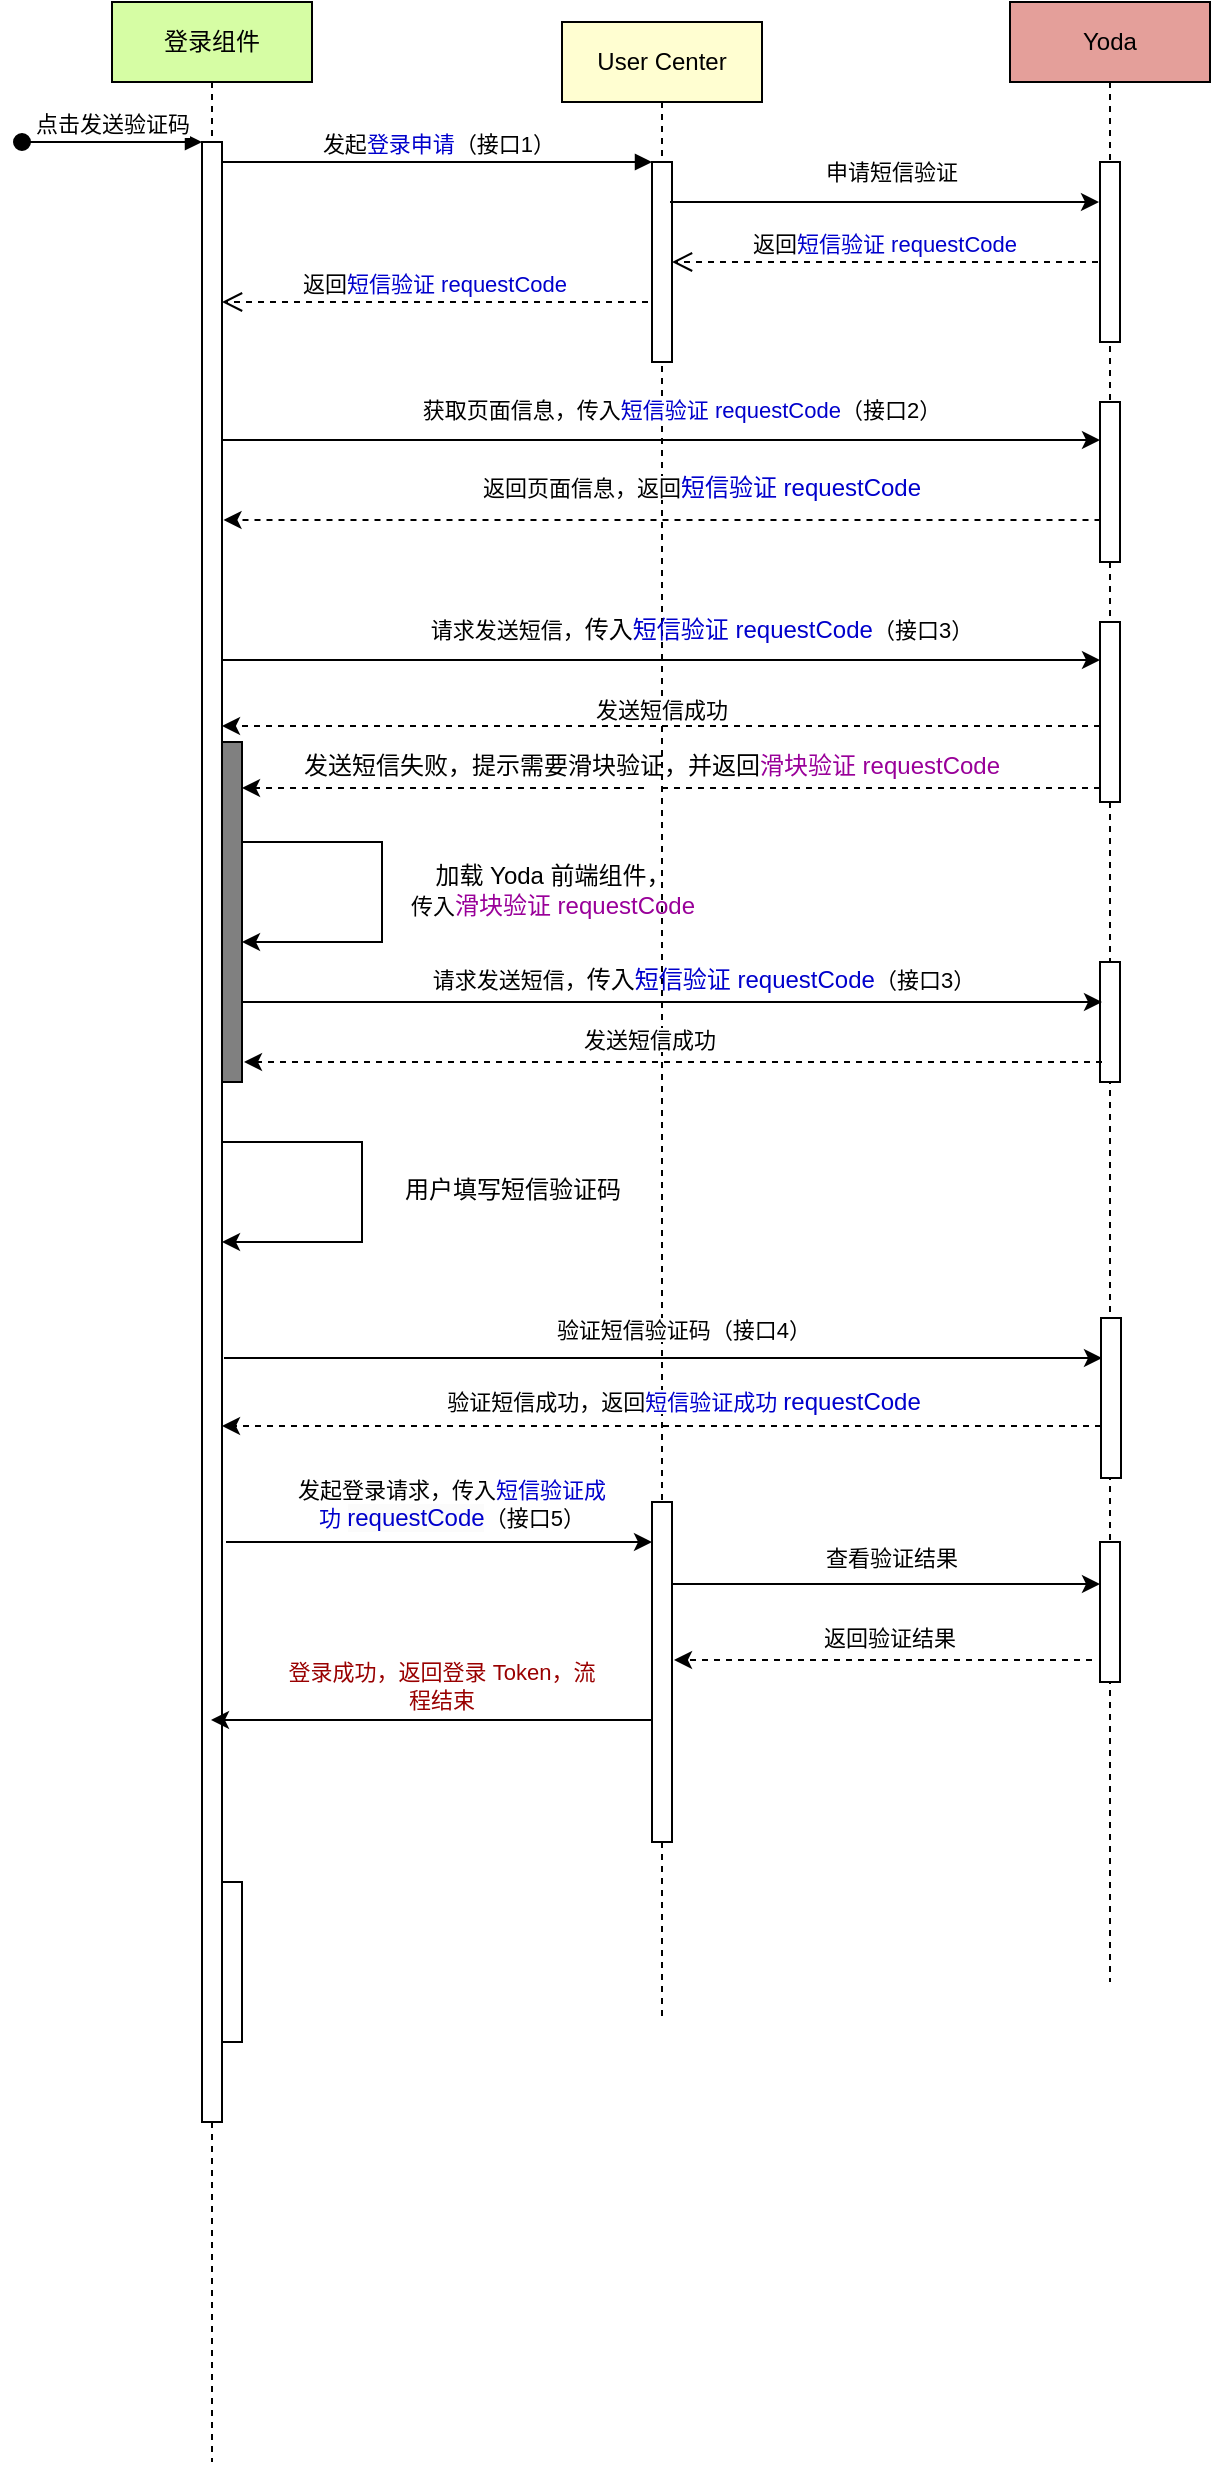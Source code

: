<mxfile version="21.0.8" type="github">
  <diagram name="Page-1" id="2YBvvXClWsGukQMizWep">
    <mxGraphModel dx="1306" dy="720" grid="1" gridSize="10" guides="1" tooltips="1" connect="1" arrows="1" fold="1" page="1" pageScale="1" pageWidth="850" pageHeight="1400" math="0" shadow="0">
      <root>
        <mxCell id="0" />
        <mxCell id="1" parent="0" />
        <mxCell id="aM9ryv3xv72pqoxQDRHE-1" value="登录组件" style="shape=umlLifeline;perimeter=lifelinePerimeter;whiteSpace=wrap;html=1;container=0;dropTarget=0;collapsible=0;recursiveResize=0;outlineConnect=0;portConstraint=eastwest;newEdgeStyle={&quot;edgeStyle&quot;:&quot;elbowEdgeStyle&quot;,&quot;elbow&quot;:&quot;vertical&quot;,&quot;curved&quot;:0,&quot;rounded&quot;:0};fillColor=#D6FDA4;" parent="1" vertex="1">
          <mxGeometry x="145" y="70" width="100" height="1230" as="geometry" />
        </mxCell>
        <mxCell id="aM9ryv3xv72pqoxQDRHE-2" value="" style="html=1;points=[];perimeter=orthogonalPerimeter;outlineConnect=0;targetShapes=umlLifeline;portConstraint=eastwest;newEdgeStyle={&quot;edgeStyle&quot;:&quot;elbowEdgeStyle&quot;,&quot;elbow&quot;:&quot;vertical&quot;,&quot;curved&quot;:0,&quot;rounded&quot;:0};" parent="aM9ryv3xv72pqoxQDRHE-1" vertex="1">
          <mxGeometry x="45" y="70" width="10" height="990" as="geometry" />
        </mxCell>
        <mxCell id="aM9ryv3xv72pqoxQDRHE-3" value="点击发送验证码" style="html=1;verticalAlign=bottom;startArrow=oval;endArrow=block;startSize=8;edgeStyle=elbowEdgeStyle;elbow=vertical;curved=0;rounded=0;" parent="aM9ryv3xv72pqoxQDRHE-1" target="aM9ryv3xv72pqoxQDRHE-2" edge="1">
          <mxGeometry relative="1" as="geometry">
            <mxPoint x="-45" y="70" as="sourcePoint" />
          </mxGeometry>
        </mxCell>
        <mxCell id="aM9ryv3xv72pqoxQDRHE-4" value="" style="html=1;points=[];perimeter=orthogonalPerimeter;outlineConnect=0;targetShapes=umlLifeline;portConstraint=eastwest;newEdgeStyle={&quot;edgeStyle&quot;:&quot;elbowEdgeStyle&quot;,&quot;elbow&quot;:&quot;vertical&quot;,&quot;curved&quot;:0,&quot;rounded&quot;:0};" parent="aM9ryv3xv72pqoxQDRHE-1" vertex="1">
          <mxGeometry x="55" y="940" width="10" height="80" as="geometry" />
        </mxCell>
        <mxCell id="bPiqmxIRWB-NMURWcTcw-40" value="" style="html=1;points=[];perimeter=orthogonalPerimeter;outlineConnect=0;targetShapes=umlLifeline;portConstraint=eastwest;newEdgeStyle={&quot;edgeStyle&quot;:&quot;elbowEdgeStyle&quot;,&quot;elbow&quot;:&quot;vertical&quot;,&quot;curved&quot;:0,&quot;rounded&quot;:0};fillColor=#808080;" vertex="1" parent="aM9ryv3xv72pqoxQDRHE-1">
          <mxGeometry x="55" y="370" width="10" height="170" as="geometry" />
        </mxCell>
        <mxCell id="aM9ryv3xv72pqoxQDRHE-5" value="User Center" style="shape=umlLifeline;perimeter=lifelinePerimeter;whiteSpace=wrap;html=1;container=0;dropTarget=0;collapsible=0;recursiveResize=0;outlineConnect=0;portConstraint=eastwest;newEdgeStyle={&quot;edgeStyle&quot;:&quot;elbowEdgeStyle&quot;,&quot;elbow&quot;:&quot;vertical&quot;,&quot;curved&quot;:0,&quot;rounded&quot;:0};fillColor=#FFFED1;" parent="1" vertex="1">
          <mxGeometry x="370" y="80" width="100" height="1000" as="geometry" />
        </mxCell>
        <mxCell id="aM9ryv3xv72pqoxQDRHE-6" value="" style="html=1;points=[];perimeter=orthogonalPerimeter;outlineConnect=0;targetShapes=umlLifeline;portConstraint=eastwest;newEdgeStyle={&quot;edgeStyle&quot;:&quot;elbowEdgeStyle&quot;,&quot;elbow&quot;:&quot;vertical&quot;,&quot;curved&quot;:0,&quot;rounded&quot;:0};" parent="aM9ryv3xv72pqoxQDRHE-5" vertex="1">
          <mxGeometry x="45" y="70" width="10" height="100" as="geometry" />
        </mxCell>
        <mxCell id="bPiqmxIRWB-NMURWcTcw-8" value="" style="html=1;points=[];perimeter=orthogonalPerimeter;outlineConnect=0;targetShapes=umlLifeline;portConstraint=eastwest;newEdgeStyle={&quot;edgeStyle&quot;:&quot;elbowEdgeStyle&quot;,&quot;elbow&quot;:&quot;vertical&quot;,&quot;curved&quot;:0,&quot;rounded&quot;:0};" vertex="1" parent="aM9ryv3xv72pqoxQDRHE-5">
          <mxGeometry x="45" y="740" width="10" height="170" as="geometry" />
        </mxCell>
        <mxCell id="aM9ryv3xv72pqoxQDRHE-7" value="发起&lt;font color=&quot;#0000cc&quot;&gt;登录申请&lt;/font&gt;（接口1）" style="html=1;verticalAlign=bottom;endArrow=block;edgeStyle=elbowEdgeStyle;elbow=horizontal;curved=0;rounded=0;" parent="1" source="aM9ryv3xv72pqoxQDRHE-2" target="aM9ryv3xv72pqoxQDRHE-6" edge="1">
          <mxGeometry x="0.005" relative="1" as="geometry">
            <mxPoint x="300" y="160" as="sourcePoint" />
            <Array as="points">
              <mxPoint x="285" y="150" />
            </Array>
            <mxPoint as="offset" />
          </mxGeometry>
        </mxCell>
        <mxCell id="bPiqmxIRWB-NMURWcTcw-1" value="Yoda" style="shape=umlLifeline;perimeter=lifelinePerimeter;whiteSpace=wrap;html=1;container=0;dropTarget=0;collapsible=0;recursiveResize=0;outlineConnect=0;portConstraint=eastwest;newEdgeStyle={&quot;edgeStyle&quot;:&quot;elbowEdgeStyle&quot;,&quot;elbow&quot;:&quot;vertical&quot;,&quot;curved&quot;:0,&quot;rounded&quot;:0};fillColor=#E49F9A;" vertex="1" parent="1">
          <mxGeometry x="594" y="70" width="100" height="990" as="geometry" />
        </mxCell>
        <mxCell id="bPiqmxIRWB-NMURWcTcw-2" value="" style="html=1;points=[];perimeter=orthogonalPerimeter;outlineConnect=0;targetShapes=umlLifeline;portConstraint=eastwest;newEdgeStyle={&quot;edgeStyle&quot;:&quot;elbowEdgeStyle&quot;,&quot;elbow&quot;:&quot;vertical&quot;,&quot;curved&quot;:0,&quot;rounded&quot;:0};" vertex="1" parent="bPiqmxIRWB-NMURWcTcw-1">
          <mxGeometry x="45" y="80" width="10" height="90" as="geometry" />
        </mxCell>
        <mxCell id="bPiqmxIRWB-NMURWcTcw-26" value="" style="html=1;points=[];perimeter=orthogonalPerimeter;outlineConnect=0;targetShapes=umlLifeline;portConstraint=eastwest;newEdgeStyle={&quot;edgeStyle&quot;:&quot;elbowEdgeStyle&quot;,&quot;elbow&quot;:&quot;vertical&quot;,&quot;curved&quot;:0,&quot;rounded&quot;:0};" vertex="1" parent="bPiqmxIRWB-NMURWcTcw-1">
          <mxGeometry x="45" y="200" width="10" height="80" as="geometry" />
        </mxCell>
        <mxCell id="bPiqmxIRWB-NMURWcTcw-31" value="" style="html=1;points=[];perimeter=orthogonalPerimeter;outlineConnect=0;targetShapes=umlLifeline;portConstraint=eastwest;newEdgeStyle={&quot;edgeStyle&quot;:&quot;elbowEdgeStyle&quot;,&quot;elbow&quot;:&quot;vertical&quot;,&quot;curved&quot;:0,&quot;rounded&quot;:0};" vertex="1" parent="bPiqmxIRWB-NMURWcTcw-1">
          <mxGeometry x="45" y="310" width="10" height="90" as="geometry" />
        </mxCell>
        <mxCell id="bPiqmxIRWB-NMURWcTcw-52" value="" style="html=1;points=[];perimeter=orthogonalPerimeter;outlineConnect=0;targetShapes=umlLifeline;portConstraint=eastwest;newEdgeStyle={&quot;edgeStyle&quot;:&quot;elbowEdgeStyle&quot;,&quot;elbow&quot;:&quot;vertical&quot;,&quot;curved&quot;:0,&quot;rounded&quot;:0};" vertex="1" parent="bPiqmxIRWB-NMURWcTcw-1">
          <mxGeometry x="45" y="480" width="10" height="60" as="geometry" />
        </mxCell>
        <mxCell id="bPiqmxIRWB-NMURWcTcw-58" value="" style="html=1;points=[];perimeter=orthogonalPerimeter;outlineConnect=0;targetShapes=umlLifeline;portConstraint=eastwest;newEdgeStyle={&quot;edgeStyle&quot;:&quot;elbowEdgeStyle&quot;,&quot;elbow&quot;:&quot;vertical&quot;,&quot;curved&quot;:0,&quot;rounded&quot;:0};" vertex="1" parent="bPiqmxIRWB-NMURWcTcw-1">
          <mxGeometry x="45.5" y="658" width="10" height="80" as="geometry" />
        </mxCell>
        <mxCell id="bPiqmxIRWB-NMURWcTcw-67" value="" style="html=1;points=[];perimeter=orthogonalPerimeter;outlineConnect=0;targetShapes=umlLifeline;portConstraint=eastwest;newEdgeStyle={&quot;edgeStyle&quot;:&quot;elbowEdgeStyle&quot;,&quot;elbow&quot;:&quot;vertical&quot;,&quot;curved&quot;:0,&quot;rounded&quot;:0};" vertex="1" parent="bPiqmxIRWB-NMURWcTcw-1">
          <mxGeometry x="45" y="770" width="10" height="70" as="geometry" />
        </mxCell>
        <mxCell id="bPiqmxIRWB-NMURWcTcw-3" style="edgeStyle=elbowEdgeStyle;rounded=0;orthogonalLoop=1;jettySize=auto;html=1;elbow=vertical;curved=0;" edge="1" parent="1">
          <mxGeometry relative="1" as="geometry">
            <mxPoint x="424" y="170" as="sourcePoint" />
            <mxPoint x="638.5" y="170" as="targetPoint" />
            <Array as="points">
              <mxPoint x="479" y="170" />
              <mxPoint x="489" y="180" />
            </Array>
          </mxGeometry>
        </mxCell>
        <mxCell id="bPiqmxIRWB-NMURWcTcw-10" value="&lt;span style=&quot;color: rgb(0, 0, 0); font-family: Helvetica; font-size: 11px; font-style: normal; font-variant-ligatures: normal; font-variant-caps: normal; font-weight: 400; letter-spacing: normal; orphans: 2; text-indent: 0px; text-transform: none; widows: 2; word-spacing: 0px; -webkit-text-stroke-width: 0px; background-color: rgb(255, 255, 255); text-decoration-thickness: initial; text-decoration-style: initial; text-decoration-color: initial; float: none; display: inline !important;&quot;&gt;申请短信验证&lt;/span&gt;" style="text;whiteSpace=wrap;html=1;align=center;" vertex="1" parent="1">
          <mxGeometry x="470" y="141" width="130" height="20" as="geometry" />
        </mxCell>
        <mxCell id="bPiqmxIRWB-NMURWcTcw-13" value="返回&lt;font color=&quot;#0000cc&quot;&gt;短信验证&amp;nbsp;requestCode&lt;/font&gt;" style="html=1;verticalAlign=bottom;endArrow=open;dashed=1;endSize=8;edgeStyle=elbowEdgeStyle;elbow=horizontal;curved=0;rounded=0;" edge="1" parent="1">
          <mxGeometry x="0.005" relative="1" as="geometry">
            <mxPoint x="425" y="200" as="targetPoint" />
            <Array as="points">
              <mxPoint x="528" y="200" />
            </Array>
            <mxPoint x="638" y="200" as="sourcePoint" />
            <mxPoint as="offset" />
          </mxGeometry>
        </mxCell>
        <mxCell id="bPiqmxIRWB-NMURWcTcw-15" value="返回&lt;font color=&quot;#0000cc&quot;&gt;短信验证&amp;nbsp;requestCode&lt;/font&gt;" style="html=1;verticalAlign=bottom;endArrow=open;dashed=1;endSize=8;edgeStyle=elbowEdgeStyle;elbow=horizontal;curved=0;rounded=0;" edge="1" parent="1">
          <mxGeometry x="0.005" relative="1" as="geometry">
            <mxPoint x="200" y="220" as="targetPoint" />
            <Array as="points">
              <mxPoint x="303" y="220" />
            </Array>
            <mxPoint x="413" y="220" as="sourcePoint" />
            <mxPoint as="offset" />
          </mxGeometry>
        </mxCell>
        <mxCell id="bPiqmxIRWB-NMURWcTcw-18" value="&lt;span style=&quot;color: rgb(0, 0, 0); font-family: Helvetica; font-size: 11px; font-style: normal; font-variant-ligatures: normal; font-variant-caps: normal; font-weight: 400; letter-spacing: normal; orphans: 2; text-indent: 0px; text-transform: none; widows: 2; word-spacing: 0px; -webkit-text-stroke-width: 0px; background-color: rgb(255, 255, 255); text-decoration-thickness: initial; text-decoration-style: initial; text-decoration-color: initial; float: none; display: inline !important;&quot;&gt;获取页面信息，传入&lt;font style=&quot;border-color: var(--border-color);&quot; color=&quot;#0000cc&quot;&gt;短信验证&amp;nbsp;requestCode&lt;/font&gt;&lt;/span&gt;&lt;span style=&quot;color: rgb(0, 0, 0); font-family: Helvetica; font-size: 11px; font-style: normal; font-variant-ligatures: normal; font-variant-caps: normal; font-weight: 400; letter-spacing: normal; orphans: 2; text-indent: 0px; text-transform: none; widows: 2; word-spacing: 0px; -webkit-text-stroke-width: 0px; background-color: rgb(255, 255, 255); text-decoration-thickness: initial; text-decoration-style: initial; text-decoration-color: initial; float: none; display: inline !important;&quot;&gt;（接口2）&lt;/span&gt;" style="text;whiteSpace=wrap;html=1;align=center;" vertex="1" parent="1">
          <mxGeometry x="260" y="260" width="340" height="20" as="geometry" />
        </mxCell>
        <mxCell id="bPiqmxIRWB-NMURWcTcw-27" style="edgeStyle=elbowEdgeStyle;rounded=0;orthogonalLoop=1;jettySize=auto;html=1;elbow=vertical;curved=0;entryX=0;entryY=0.167;entryDx=0;entryDy=0;entryPerimeter=0;" edge="1" parent="1">
          <mxGeometry relative="1" as="geometry">
            <mxPoint x="200" y="289" as="sourcePoint" />
            <mxPoint x="639" y="289.36" as="targetPoint" />
          </mxGeometry>
        </mxCell>
        <mxCell id="bPiqmxIRWB-NMURWcTcw-29" style="edgeStyle=elbowEdgeStyle;rounded=0;orthogonalLoop=1;jettySize=auto;html=1;elbow=vertical;curved=0;dashed=1;" edge="1" parent="1">
          <mxGeometry relative="1" as="geometry">
            <mxPoint x="639.25" y="329" as="sourcePoint" />
            <mxPoint x="200.75" y="329" as="targetPoint" />
          </mxGeometry>
        </mxCell>
        <mxCell id="bPiqmxIRWB-NMURWcTcw-30" value="&lt;span style=&quot;color: rgb(0, 0, 0); font-family: Helvetica; font-size: 11px; font-style: normal; font-variant-ligatures: normal; font-variant-caps: normal; font-weight: 400; letter-spacing: normal; orphans: 2; text-indent: 0px; text-transform: none; widows: 2; word-spacing: 0px; -webkit-text-stroke-width: 0px; background-color: rgb(255, 255, 255); text-decoration-thickness: initial; text-decoration-style: initial; text-decoration-color: initial; float: none; display: inline !important;&quot;&gt;返回页面信息，返回&lt;/span&gt;&lt;font color=&quot;#0000cc&quot;&gt;短信验证&amp;nbsp;requestCode&lt;/font&gt;" style="text;whiteSpace=wrap;html=1;align=center;" vertex="1" parent="1">
          <mxGeometry x="270" y="299" width="340" height="20" as="geometry" />
        </mxCell>
        <mxCell id="bPiqmxIRWB-NMURWcTcw-36" style="edgeStyle=elbowEdgeStyle;rounded=0;orthogonalLoop=1;jettySize=auto;html=1;elbow=vertical;curved=0;" edge="1" parent="1">
          <mxGeometry relative="1" as="geometry">
            <mxPoint x="200" y="399" as="sourcePoint" />
            <mxPoint x="639" y="399" as="targetPoint" />
          </mxGeometry>
        </mxCell>
        <mxCell id="bPiqmxIRWB-NMURWcTcw-37" value="&lt;span style=&quot;color: rgb(0, 0, 0); font-family: Helvetica; font-size: 11px; font-style: normal; font-variant-ligatures: normal; font-variant-caps: normal; font-weight: 400; letter-spacing: normal; orphans: 2; text-indent: 0px; text-transform: none; widows: 2; word-spacing: 0px; -webkit-text-stroke-width: 0px; background-color: rgb(255, 255, 255); text-decoration-thickness: initial; text-decoration-style: initial; text-decoration-color: initial; float: none; display: inline !important;&quot;&gt;请求发送短信，&lt;/span&gt;传入&lt;font style=&quot;border-color: var(--border-color);&quot; color=&quot;#0000cc&quot;&gt;短信验证&amp;nbsp;requestCode&lt;/font&gt;&lt;span style=&quot;border-color: var(--border-color); font-size: 11px; background-color: rgb(255, 255, 255);&quot;&gt;（接口3）&lt;/span&gt;" style="text;whiteSpace=wrap;html=1;align=center;" vertex="1" parent="1">
          <mxGeometry x="270" y="370" width="340" height="20" as="geometry" />
        </mxCell>
        <mxCell id="bPiqmxIRWB-NMURWcTcw-38" style="edgeStyle=elbowEdgeStyle;rounded=0;orthogonalLoop=1;jettySize=auto;html=1;elbow=vertical;curved=0;dashed=1;" edge="1" parent="1">
          <mxGeometry relative="1" as="geometry">
            <mxPoint x="639" y="432" as="sourcePoint" />
            <mxPoint x="200" y="432" as="targetPoint" />
          </mxGeometry>
        </mxCell>
        <mxCell id="bPiqmxIRWB-NMURWcTcw-39" value="&lt;span style=&quot;font-size: 11px; background-color: rgb(255, 255, 255);&quot;&gt;发送短信成功&lt;/span&gt;" style="text;whiteSpace=wrap;html=1;align=center;" vertex="1" parent="1">
          <mxGeometry x="250" y="410" width="340" height="20" as="geometry" />
        </mxCell>
        <mxCell id="bPiqmxIRWB-NMURWcTcw-41" style="edgeStyle=elbowEdgeStyle;rounded=0;orthogonalLoop=1;jettySize=auto;html=1;elbow=vertical;curved=0;dashed=1;" edge="1" parent="1">
          <mxGeometry relative="1" as="geometry">
            <mxPoint x="639" y="463" as="sourcePoint" />
            <mxPoint x="210" y="463" as="targetPoint" />
          </mxGeometry>
        </mxCell>
        <mxCell id="bPiqmxIRWB-NMURWcTcw-42" value="发送短信失败，提示需要滑块验证，并返回&lt;font color=&quot;#990099&quot;&gt;滑块验证&amp;nbsp;requestCode&lt;/font&gt;&lt;span style=&quot;font-size: 11px; background-color: rgb(255, 255, 255);&quot;&gt;&lt;br&gt;&amp;nbsp;&lt;/span&gt;" style="text;whiteSpace=wrap;html=1;align=center;" vertex="1" parent="1">
          <mxGeometry x="230" y="438" width="370" height="20" as="geometry" />
        </mxCell>
        <mxCell id="bPiqmxIRWB-NMURWcTcw-50" value="" style="endArrow=classic;html=1;rounded=0;" edge="1" parent="1">
          <mxGeometry width="50" height="50" relative="1" as="geometry">
            <mxPoint x="210" y="490" as="sourcePoint" />
            <mxPoint x="210" y="540" as="targetPoint" />
            <Array as="points">
              <mxPoint x="230" y="490" />
              <mxPoint x="280" y="490" />
              <mxPoint x="280" y="540" />
            </Array>
          </mxGeometry>
        </mxCell>
        <mxCell id="bPiqmxIRWB-NMURWcTcw-51" value="加载 Yoda 前端组件，&lt;br style=&quot;border-color: var(--border-color); font-size: 11px;&quot;&gt;&lt;span style=&quot;font-size: 11px; background-color: rgb(255, 255, 255);&quot;&gt;传入&lt;/span&gt;&lt;font style=&quot;border-color: var(--border-color);&quot; color=&quot;#990099&quot;&gt;滑块验证&amp;nbsp;requestCode&lt;/font&gt;" style="text;html=1;align=center;verticalAlign=middle;resizable=0;points=[];autosize=1;strokeColor=none;fillColor=none;" vertex="1" parent="1">
          <mxGeometry x="280" y="494" width="170" height="40" as="geometry" />
        </mxCell>
        <mxCell id="bPiqmxIRWB-NMURWcTcw-53" style="edgeStyle=elbowEdgeStyle;rounded=0;orthogonalLoop=1;jettySize=auto;html=1;elbow=vertical;curved=0;" edge="1" parent="1">
          <mxGeometry relative="1" as="geometry">
            <mxPoint x="210.5" y="570" as="sourcePoint" />
            <mxPoint x="640" y="570" as="targetPoint" />
          </mxGeometry>
        </mxCell>
        <mxCell id="bPiqmxIRWB-NMURWcTcw-54" value="&lt;span style=&quot;color: rgb(0, 0, 0); font-family: Helvetica; font-size: 11px; font-style: normal; font-variant-ligatures: normal; font-variant-caps: normal; font-weight: 400; letter-spacing: normal; orphans: 2; text-indent: 0px; text-transform: none; widows: 2; word-spacing: 0px; -webkit-text-stroke-width: 0px; background-color: rgb(255, 255, 255); text-decoration-thickness: initial; text-decoration-style: initial; text-decoration-color: initial; float: none; display: inline !important;&quot;&gt;请求发送短信，&lt;/span&gt;传入&lt;font style=&quot;border-color: var(--border-color);&quot; color=&quot;#0000cc&quot;&gt;短信验证&amp;nbsp;requestCode&lt;/font&gt;&lt;span style=&quot;border-color: var(--border-color); font-size: 11px; background-color: rgb(255, 255, 255);&quot;&gt;（接口3）&lt;/span&gt;" style="text;whiteSpace=wrap;html=1;align=center;" vertex="1" parent="1">
          <mxGeometry x="271" y="545" width="340" height="20" as="geometry" />
        </mxCell>
        <mxCell id="bPiqmxIRWB-NMURWcTcw-56" style="edgeStyle=elbowEdgeStyle;rounded=0;orthogonalLoop=1;jettySize=auto;html=1;elbow=vertical;curved=0;dashed=1;" edge="1" parent="1">
          <mxGeometry relative="1" as="geometry">
            <mxPoint x="640" y="600" as="sourcePoint" />
            <mxPoint x="211" y="600" as="targetPoint" />
          </mxGeometry>
        </mxCell>
        <mxCell id="bPiqmxIRWB-NMURWcTcw-57" value="&lt;span style=&quot;font-size: 11px; background-color: rgb(255, 255, 255);&quot;&gt;发送短信成功&lt;/span&gt;" style="text;whiteSpace=wrap;html=1;align=center;" vertex="1" parent="1">
          <mxGeometry x="244" y="575" width="340" height="20" as="geometry" />
        </mxCell>
        <mxCell id="bPiqmxIRWB-NMURWcTcw-59" style="edgeStyle=elbowEdgeStyle;rounded=0;orthogonalLoop=1;jettySize=auto;html=1;elbow=vertical;curved=0;entryX=0;entryY=0.167;entryDx=0;entryDy=0;entryPerimeter=0;" edge="1" parent="1">
          <mxGeometry relative="1" as="geometry">
            <mxPoint x="201" y="748" as="sourcePoint" />
            <mxPoint x="640" y="748.36" as="targetPoint" />
          </mxGeometry>
        </mxCell>
        <mxCell id="bPiqmxIRWB-NMURWcTcw-60" value="&lt;span style=&quot;color: rgb(0, 0, 0); font-family: Helvetica; font-size: 11px; font-style: normal; font-variant-ligatures: normal; font-variant-caps: normal; font-weight: 400; letter-spacing: normal; orphans: 2; text-indent: 0px; text-transform: none; widows: 2; word-spacing: 0px; -webkit-text-stroke-width: 0px; background-color: rgb(255, 255, 255); text-decoration-thickness: initial; text-decoration-style: initial; text-decoration-color: initial; float: none; display: inline !important;&quot;&gt;验证短信验证码&lt;/span&gt;&lt;span style=&quot;color: rgb(0, 0, 0); font-family: Helvetica; font-size: 11px; font-style: normal; font-variant-ligatures: normal; font-variant-caps: normal; font-weight: 400; letter-spacing: normal; orphans: 2; text-indent: 0px; text-transform: none; widows: 2; word-spacing: 0px; -webkit-text-stroke-width: 0px; background-color: rgb(255, 255, 255); text-decoration-thickness: initial; text-decoration-style: initial; text-decoration-color: initial; float: none; display: inline !important;&quot;&gt;（接口4）&lt;/span&gt;" style="text;whiteSpace=wrap;html=1;align=center;" vertex="1" parent="1">
          <mxGeometry x="260.5" y="720" width="340" height="20" as="geometry" />
        </mxCell>
        <mxCell id="bPiqmxIRWB-NMURWcTcw-63" value="" style="endArrow=classic;html=1;rounded=0;" edge="1" parent="1">
          <mxGeometry width="50" height="50" relative="1" as="geometry">
            <mxPoint x="200" y="640" as="sourcePoint" />
            <mxPoint x="200" y="690" as="targetPoint" />
            <Array as="points">
              <mxPoint x="220" y="640" />
              <mxPoint x="270" y="640" />
              <mxPoint x="270" y="690" />
            </Array>
          </mxGeometry>
        </mxCell>
        <mxCell id="bPiqmxIRWB-NMURWcTcw-64" value="用户填写短信验证码" style="text;html=1;align=center;verticalAlign=middle;resizable=0;points=[];autosize=1;strokeColor=none;fillColor=none;" vertex="1" parent="1">
          <mxGeometry x="280" y="649" width="130" height="30" as="geometry" />
        </mxCell>
        <mxCell id="bPiqmxIRWB-NMURWcTcw-65" style="edgeStyle=elbowEdgeStyle;rounded=0;orthogonalLoop=1;jettySize=auto;html=1;elbow=vertical;curved=0;dashed=1;" edge="1" parent="1">
          <mxGeometry relative="1" as="geometry">
            <mxPoint x="639.5" y="782" as="sourcePoint" />
            <mxPoint x="200" y="782" as="targetPoint" />
          </mxGeometry>
        </mxCell>
        <mxCell id="bPiqmxIRWB-NMURWcTcw-66" value="&lt;span style=&quot;font-size: 11px; background-color: rgb(255, 255, 255);&quot;&gt;验证短信成功，返回&lt;font color=&quot;#0000cc&quot;&gt;短信验证成功&amp;nbsp;&lt;/font&gt;&lt;/span&gt;&lt;font color=&quot;#0000cc&quot;&gt;requestCode&lt;/font&gt;" style="text;whiteSpace=wrap;html=1;align=center;" vertex="1" parent="1">
          <mxGeometry x="260.5" y="756" width="340" height="20" as="geometry" />
        </mxCell>
        <mxCell id="bPiqmxIRWB-NMURWcTcw-68" value="" style="endArrow=classic;html=1;rounded=0;" edge="1" parent="1" target="bPiqmxIRWB-NMURWcTcw-8">
          <mxGeometry width="50" height="50" relative="1" as="geometry">
            <mxPoint x="202" y="840" as="sourcePoint" />
            <mxPoint x="410" y="840" as="targetPoint" />
          </mxGeometry>
        </mxCell>
        <mxCell id="bPiqmxIRWB-NMURWcTcw-70" value="&lt;span style=&quot;color: rgb(0, 0, 0); font-family: Helvetica; font-size: 11px; font-style: normal; font-variant-ligatures: normal; font-variant-caps: normal; font-weight: 400; letter-spacing: normal; orphans: 2; text-indent: 0px; text-transform: none; widows: 2; word-spacing: 0px; -webkit-text-stroke-width: 0px; background-color: rgb(255, 255, 255); text-decoration-thickness: initial; text-decoration-style: initial; text-decoration-color: initial; float: none; display: inline !important;&quot;&gt;发起登录请求，传入&lt;font style=&quot;border-color: var(--border-color);&quot; color=&quot;#0000cc&quot;&gt;短信验证成功&amp;nbsp;&lt;/font&gt;&lt;font style=&quot;border-color: var(--border-color); font-size: 12px; background-color: rgb(251, 251, 251);&quot; color=&quot;#0000cc&quot;&gt;requestCode&lt;/font&gt;（接口5）&lt;/span&gt;" style="text;whiteSpace=wrap;html=1;align=center;" vertex="1" parent="1">
          <mxGeometry x="230" y="800" width="170" height="20" as="geometry" />
        </mxCell>
        <mxCell id="bPiqmxIRWB-NMURWcTcw-71" style="edgeStyle=elbowEdgeStyle;rounded=0;orthogonalLoop=1;jettySize=auto;html=1;elbow=vertical;curved=0;" edge="1" parent="1">
          <mxGeometry relative="1" as="geometry">
            <mxPoint x="425" y="861" as="sourcePoint" />
            <mxPoint x="639" y="861" as="targetPoint" />
          </mxGeometry>
        </mxCell>
        <mxCell id="bPiqmxIRWB-NMURWcTcw-72" value="&lt;span style=&quot;font-size: 11px; background-color: rgb(255, 255, 255);&quot;&gt;查看验证结果&lt;/span&gt;" style="text;whiteSpace=wrap;html=1;align=center;" vertex="1" parent="1">
          <mxGeometry x="437" y="834" width="196" height="20" as="geometry" />
        </mxCell>
        <mxCell id="bPiqmxIRWB-NMURWcTcw-73" style="edgeStyle=elbowEdgeStyle;rounded=0;orthogonalLoop=1;jettySize=auto;html=1;elbow=vertical;curved=0;dashed=1;" edge="1" parent="1">
          <mxGeometry relative="1" as="geometry">
            <mxPoint x="635" y="899" as="sourcePoint" />
            <mxPoint x="426" y="899" as="targetPoint" />
          </mxGeometry>
        </mxCell>
        <mxCell id="bPiqmxIRWB-NMURWcTcw-74" value="&lt;span style=&quot;font-size: 11px; background-color: rgb(255, 255, 255);&quot;&gt;返回验证结果&lt;/span&gt;" style="text;whiteSpace=wrap;html=1;align=center;" vertex="1" parent="1">
          <mxGeometry x="454" y="874" width="160" height="20" as="geometry" />
        </mxCell>
        <mxCell id="bPiqmxIRWB-NMURWcTcw-75" style="edgeStyle=elbowEdgeStyle;rounded=0;orthogonalLoop=1;jettySize=auto;html=1;elbow=vertical;curved=0;" edge="1" parent="1">
          <mxGeometry relative="1" as="geometry">
            <mxPoint x="415" y="929" as="sourcePoint" />
            <mxPoint x="194.5" y="929" as="targetPoint" />
          </mxGeometry>
        </mxCell>
        <mxCell id="bPiqmxIRWB-NMURWcTcw-76" value="&lt;span style=&quot;font-size: 11px; background-color: rgb(255, 255, 255);&quot;&gt;&lt;font color=&quot;#990000&quot;&gt;登录成功，返回登录 Token，流程结束&lt;/font&gt;&lt;/span&gt;" style="text;whiteSpace=wrap;html=1;align=center;" vertex="1" parent="1">
          <mxGeometry x="230" y="891" width="160" height="20" as="geometry" />
        </mxCell>
      </root>
    </mxGraphModel>
  </diagram>
</mxfile>
